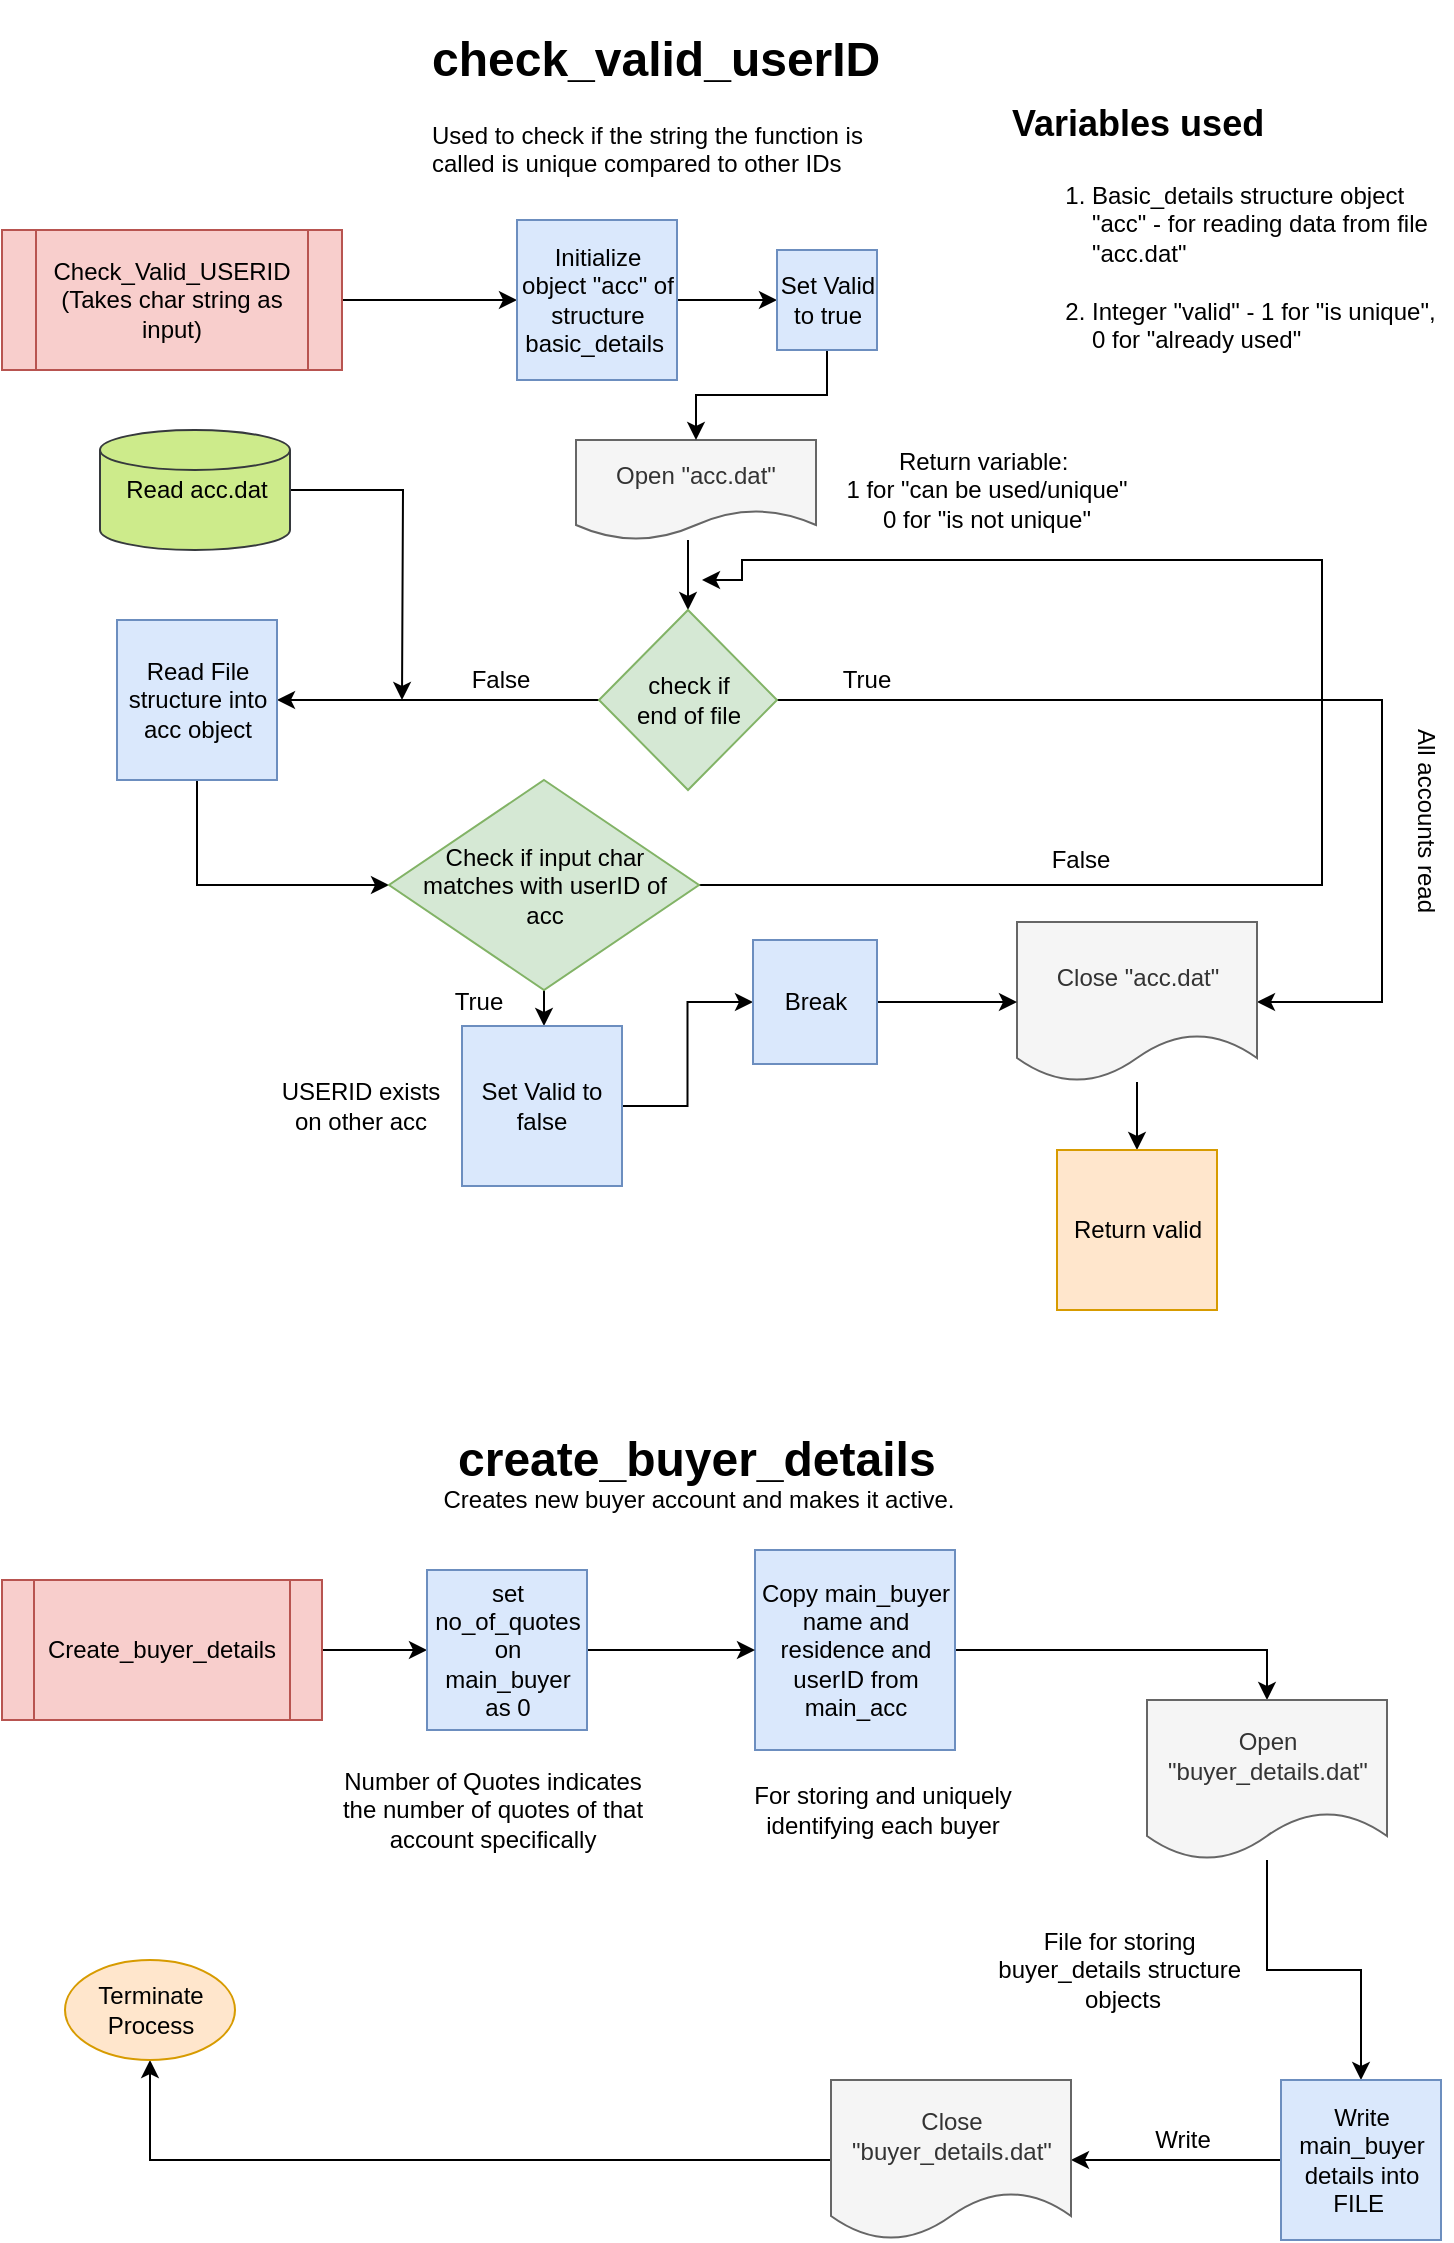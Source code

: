 <mxfile version="13.0.3" type="device"><diagram id="C5RBs43oDa-KdzZeNtuy" name="Page-1"><mxGraphModel dx="2107" dy="987" grid="1" gridSize="10" guides="1" tooltips="1" connect="1" arrows="1" fold="1" page="1" pageScale="1" pageWidth="827" pageHeight="1169" math="0" shadow="0"><root><mxCell id="WIyWlLk6GJQsqaUBKTNV-0"/><mxCell id="WIyWlLk6GJQsqaUBKTNV-1" parent="WIyWlLk6GJQsqaUBKTNV-0"/><mxCell id="reKKBWlsTgD-YEaupvIY-5" style="edgeStyle=orthogonalEdgeStyle;rounded=0;orthogonalLoop=1;jettySize=auto;html=1;entryX=0;entryY=0.5;entryDx=0;entryDy=0;" parent="WIyWlLk6GJQsqaUBKTNV-1" source="reKKBWlsTgD-YEaupvIY-0" target="reKKBWlsTgD-YEaupvIY-4" edge="1"><mxGeometry relative="1" as="geometry"/></mxCell><mxCell id="reKKBWlsTgD-YEaupvIY-0" value="Check_Valid_USERID (Takes char string as input)" style="shape=process;whiteSpace=wrap;html=1;backgroundOutline=1;spacingLeft=20;spacingRight=20;fillColor=#f8cecc;strokeColor=#b85450;" parent="WIyWlLk6GJQsqaUBKTNV-1" vertex="1"><mxGeometry x="60" y="125" width="170" height="70" as="geometry"/></mxCell><mxCell id="reKKBWlsTgD-YEaupvIY-10" value="" style="edgeStyle=orthogonalEdgeStyle;rounded=0;orthogonalLoop=1;jettySize=auto;html=1;" parent="WIyWlLk6GJQsqaUBKTNV-1" source="reKKBWlsTgD-YEaupvIY-1" target="reKKBWlsTgD-YEaupvIY-9" edge="1"><mxGeometry relative="1" as="geometry"><Array as="points"><mxPoint x="403" y="290"/><mxPoint x="403" y="290"/></Array></mxGeometry></mxCell><mxCell id="reKKBWlsTgD-YEaupvIY-1" value="Open &quot;acc.dat&quot;" style="shape=document;whiteSpace=wrap;html=1;boundedLbl=1;fillColor=#f5f5f5;strokeColor=#666666;fontColor=#333333;" parent="WIyWlLk6GJQsqaUBKTNV-1" vertex="1"><mxGeometry x="347" y="230" width="120" height="50" as="geometry"/></mxCell><mxCell id="reKKBWlsTgD-YEaupvIY-15" value="" style="edgeStyle=orthogonalEdgeStyle;rounded=0;orthogonalLoop=1;jettySize=auto;html=1;" parent="WIyWlLk6GJQsqaUBKTNV-1" source="reKKBWlsTgD-YEaupvIY-4" target="reKKBWlsTgD-YEaupvIY-14" edge="1"><mxGeometry relative="1" as="geometry"/></mxCell><mxCell id="reKKBWlsTgD-YEaupvIY-4" value="Initialize object &quot;acc&quot; of structure basic_details&amp;nbsp;" style="whiteSpace=wrap;html=1;aspect=fixed;fillColor=#dae8fc;strokeColor=#6c8ebf;" parent="WIyWlLk6GJQsqaUBKTNV-1" vertex="1"><mxGeometry x="317.5" y="120" width="80" height="80" as="geometry"/></mxCell><mxCell id="reKKBWlsTgD-YEaupvIY-19" style="edgeStyle=orthogonalEdgeStyle;rounded=0;orthogonalLoop=1;jettySize=auto;html=1;entryX=1;entryY=0.5;entryDx=0;entryDy=0;" parent="WIyWlLk6GJQsqaUBKTNV-1" source="reKKBWlsTgD-YEaupvIY-9" target="reKKBWlsTgD-YEaupvIY-12" edge="1"><mxGeometry relative="1" as="geometry"/></mxCell><mxCell id="5SANWs8qsFE5rDUGqetj-9" style="edgeStyle=orthogonalEdgeStyle;rounded=0;orthogonalLoop=1;jettySize=auto;html=1;exitX=1;exitY=0.5;exitDx=0;exitDy=0;entryX=1;entryY=0.5;entryDx=0;entryDy=0;" edge="1" parent="WIyWlLk6GJQsqaUBKTNV-1" source="reKKBWlsTgD-YEaupvIY-9" target="reKKBWlsTgD-YEaupvIY-33"><mxGeometry relative="1" as="geometry"><Array as="points"><mxPoint x="750" y="360"/><mxPoint x="750" y="511"/></Array></mxGeometry></mxCell><mxCell id="reKKBWlsTgD-YEaupvIY-9" value="check if end of file" style="rhombus;whiteSpace=wrap;html=1;spacingLeft=15;spacingRight=15;fillColor=#d5e8d4;strokeColor=#82b366;" parent="WIyWlLk6GJQsqaUBKTNV-1" vertex="1"><mxGeometry x="358.5" y="315" width="89" height="90" as="geometry"/></mxCell><mxCell id="reKKBWlsTgD-YEaupvIY-20" value="" style="edgeStyle=orthogonalEdgeStyle;rounded=0;orthogonalLoop=1;jettySize=auto;html=1;entryX=0;entryY=0.5;entryDx=0;entryDy=0;" parent="WIyWlLk6GJQsqaUBKTNV-1" source="reKKBWlsTgD-YEaupvIY-12" target="reKKBWlsTgD-YEaupvIY-13" edge="1"><mxGeometry relative="1" as="geometry"><Array as="points"><mxPoint x="157" y="453"/></Array></mxGeometry></mxCell><mxCell id="reKKBWlsTgD-YEaupvIY-12" value="Read File structure into acc object" style="whiteSpace=wrap;html=1;aspect=fixed;fillColor=#dae8fc;strokeColor=#6c8ebf;" parent="WIyWlLk6GJQsqaUBKTNV-1" vertex="1"><mxGeometry x="117.5" y="320" width="80" height="80" as="geometry"/></mxCell><mxCell id="reKKBWlsTgD-YEaupvIY-31" style="edgeStyle=orthogonalEdgeStyle;rounded=0;orthogonalLoop=1;jettySize=auto;html=1;" parent="WIyWlLk6GJQsqaUBKTNV-1" source="reKKBWlsTgD-YEaupvIY-13" edge="1"><mxGeometry relative="1" as="geometry"><mxPoint x="410" y="300" as="targetPoint"/><Array as="points"><mxPoint x="720" y="453"/><mxPoint x="720" y="290"/><mxPoint x="430" y="290"/><mxPoint x="430" y="300"/></Array></mxGeometry></mxCell><mxCell id="5SANWs8qsFE5rDUGqetj-5" value="" style="edgeStyle=orthogonalEdgeStyle;rounded=0;orthogonalLoop=1;jettySize=auto;html=1;" edge="1" parent="WIyWlLk6GJQsqaUBKTNV-1" source="reKKBWlsTgD-YEaupvIY-13" target="reKKBWlsTgD-YEaupvIY-25"><mxGeometry relative="1" as="geometry"><Array as="points"><mxPoint x="331" y="510"/><mxPoint x="331" y="510"/></Array></mxGeometry></mxCell><mxCell id="reKKBWlsTgD-YEaupvIY-13" value="Check if input char matches with userID of acc" style="rhombus;whiteSpace=wrap;html=1;spacingLeft=15;spacingRight=15;fillColor=#d5e8d4;strokeColor=#82b366;" parent="WIyWlLk6GJQsqaUBKTNV-1" vertex="1"><mxGeometry x="253.5" y="400" width="155" height="105" as="geometry"/></mxCell><mxCell id="reKKBWlsTgD-YEaupvIY-16" value="" style="edgeStyle=orthogonalEdgeStyle;rounded=0;orthogonalLoop=1;jettySize=auto;html=1;" parent="WIyWlLk6GJQsqaUBKTNV-1" source="reKKBWlsTgD-YEaupvIY-14" target="reKKBWlsTgD-YEaupvIY-1" edge="1"><mxGeometry relative="1" as="geometry"/></mxCell><mxCell id="reKKBWlsTgD-YEaupvIY-14" value="Set Valid to true" style="whiteSpace=wrap;html=1;aspect=fixed;fillColor=#dae8fc;strokeColor=#6c8ebf;" parent="WIyWlLk6GJQsqaUBKTNV-1" vertex="1"><mxGeometry x="447.5" y="135" width="50" height="50" as="geometry"/></mxCell><mxCell id="reKKBWlsTgD-YEaupvIY-24" style="edgeStyle=orthogonalEdgeStyle;rounded=0;orthogonalLoop=1;jettySize=auto;html=1;" parent="WIyWlLk6GJQsqaUBKTNV-1" source="reKKBWlsTgD-YEaupvIY-21" edge="1"><mxGeometry relative="1" as="geometry"><mxPoint x="260" y="360" as="targetPoint"/></mxGeometry></mxCell><mxCell id="reKKBWlsTgD-YEaupvIY-21" value="Read acc.dat" style="strokeWidth=1;html=1;shape=mxgraph.flowchart.database;fillColor=#cdeb8b;strokeColor=#36393d;" parent="WIyWlLk6GJQsqaUBKTNV-1" vertex="1"><mxGeometry x="109" y="225" width="95" height="60" as="geometry"/></mxCell><mxCell id="5SANWs8qsFE5rDUGqetj-7" value="" style="edgeStyle=orthogonalEdgeStyle;rounded=0;orthogonalLoop=1;jettySize=auto;html=1;" edge="1" parent="WIyWlLk6GJQsqaUBKTNV-1" source="reKKBWlsTgD-YEaupvIY-25" target="reKKBWlsTgD-YEaupvIY-26"><mxGeometry relative="1" as="geometry"/></mxCell><mxCell id="reKKBWlsTgD-YEaupvIY-25" value="Set Valid to false" style="whiteSpace=wrap;html=1;aspect=fixed;strokeWidth=1;fillColor=#dae8fc;strokeColor=#6c8ebf;" parent="WIyWlLk6GJQsqaUBKTNV-1" vertex="1"><mxGeometry x="290" y="523" width="80" height="80" as="geometry"/></mxCell><mxCell id="5SANWs8qsFE5rDUGqetj-10" value="" style="edgeStyle=orthogonalEdgeStyle;rounded=0;orthogonalLoop=1;jettySize=auto;html=1;" edge="1" parent="WIyWlLk6GJQsqaUBKTNV-1" source="reKKBWlsTgD-YEaupvIY-33" target="reKKBWlsTgD-YEaupvIY-35"><mxGeometry relative="1" as="geometry"/></mxCell><mxCell id="reKKBWlsTgD-YEaupvIY-33" value="Close &quot;acc.dat&quot;" style="shape=document;whiteSpace=wrap;html=1;boundedLbl=1;strokeWidth=1;fillColor=#f5f5f5;strokeColor=#666666;fontColor=#333333;" parent="WIyWlLk6GJQsqaUBKTNV-1" vertex="1"><mxGeometry x="567.5" y="471" width="120" height="80" as="geometry"/></mxCell><mxCell id="reKKBWlsTgD-YEaupvIY-35" value="Return valid" style="whiteSpace=wrap;html=1;aspect=fixed;strokeWidth=1;fillColor=#ffe6cc;strokeColor=#d79b00;" parent="WIyWlLk6GJQsqaUBKTNV-1" vertex="1"><mxGeometry x="587.5" y="585" width="80" height="80" as="geometry"/></mxCell><mxCell id="_uUEg4Bi89S1p9dz7JGv-0" value="&lt;h1&gt;check_valid_userID&lt;/h1&gt;&lt;p&gt;Used to check if the string the function is called is unique compared to other IDs&lt;/p&gt;" style="text;html=1;strokeColor=none;fillColor=none;spacing=5;spacingTop=-20;whiteSpace=wrap;overflow=hidden;rounded=0;" parent="WIyWlLk6GJQsqaUBKTNV-1" vertex="1"><mxGeometry x="270" y="20" width="234" height="120" as="geometry"/></mxCell><mxCell id="_uUEg4Bi89S1p9dz7JGv-1" value="&lt;h1&gt;&lt;font style=&quot;font-size: 18px&quot;&gt;Variables used&lt;/font&gt;&lt;/h1&gt;&lt;p&gt;&lt;/p&gt;&lt;ol&gt;&lt;li&gt;Basic_details structure object &quot;acc&quot; - for reading data from file &quot;acc.dat&quot;&lt;br&gt;&lt;br&gt;&lt;/li&gt;&lt;li&gt;Integer &quot;valid&quot; - 1 for &quot;is unique&quot;, 0 for &quot;already used&quot;&lt;/li&gt;&lt;/ol&gt;&lt;p&gt;&lt;/p&gt;" style="text;html=1;strokeColor=none;fillColor=none;spacing=5;spacingTop=-20;whiteSpace=wrap;overflow=hidden;rounded=0;" parent="WIyWlLk6GJQsqaUBKTNV-1" vertex="1"><mxGeometry x="560" y="50" width="225" height="160" as="geometry"/></mxCell><mxCell id="_uUEg4Bi89S1p9dz7JGv-2" value="Return variable:&amp;nbsp;&lt;br&gt;1 for &quot;can be used/unique&quot;&lt;br&gt;0 for &quot;is not unique&quot;" style="text;html=1;align=center;verticalAlign=middle;resizable=0;points=[];autosize=1;" parent="WIyWlLk6GJQsqaUBKTNV-1" vertex="1"><mxGeometry x="472" y="230" width="160" height="50" as="geometry"/></mxCell><mxCell id="_uUEg4Bi89S1p9dz7JGv-3" value="True" style="text;html=1;align=center;verticalAlign=middle;resizable=0;points=[];autosize=1;" parent="WIyWlLk6GJQsqaUBKTNV-1" vertex="1"><mxGeometry x="472" y="340" width="40" height="20" as="geometry"/></mxCell><mxCell id="_uUEg4Bi89S1p9dz7JGv-4" value="False" style="text;html=1;align=center;verticalAlign=middle;resizable=0;points=[];autosize=1;" parent="WIyWlLk6GJQsqaUBKTNV-1" vertex="1"><mxGeometry x="284" y="340" width="50" height="20" as="geometry"/></mxCell><mxCell id="_uUEg4Bi89S1p9dz7JGv-5" value="True" style="text;html=1;align=center;verticalAlign=middle;resizable=0;points=[];autosize=1;" parent="WIyWlLk6GJQsqaUBKTNV-1" vertex="1"><mxGeometry x="277.5" y="501" width="40" height="20" as="geometry"/></mxCell><mxCell id="_uUEg4Bi89S1p9dz7JGv-6" value="USERID exists &lt;br&gt;on other acc" style="text;html=1;align=center;verticalAlign=middle;resizable=0;points=[];autosize=1;" parent="WIyWlLk6GJQsqaUBKTNV-1" vertex="1"><mxGeometry x="194" y="548" width="90" height="30" as="geometry"/></mxCell><mxCell id="_uUEg4Bi89S1p9dz7JGv-7" value="False" style="text;html=1;align=center;verticalAlign=middle;resizable=0;points=[];autosize=1;" parent="WIyWlLk6GJQsqaUBKTNV-1" vertex="1"><mxGeometry x="574" y="430" width="50" height="20" as="geometry"/></mxCell><mxCell id="_uUEg4Bi89S1p9dz7JGv-8" value="All accounts read" style="text;html=1;align=center;verticalAlign=middle;resizable=0;points=[];autosize=1;rotation=90;" parent="WIyWlLk6GJQsqaUBKTNV-1" vertex="1"><mxGeometry x="717" y="410" width="110" height="20" as="geometry"/></mxCell><mxCell id="5SANWs8qsFE5rDUGqetj-8" style="edgeStyle=orthogonalEdgeStyle;rounded=0;orthogonalLoop=1;jettySize=auto;html=1;" edge="1" parent="WIyWlLk6GJQsqaUBKTNV-1" source="reKKBWlsTgD-YEaupvIY-26" target="reKKBWlsTgD-YEaupvIY-33"><mxGeometry relative="1" as="geometry"/></mxCell><mxCell id="reKKBWlsTgD-YEaupvIY-26" value="Break" style="whiteSpace=wrap;html=1;aspect=fixed;strokeWidth=1;fillColor=#dae8fc;strokeColor=#6c8ebf;" parent="WIyWlLk6GJQsqaUBKTNV-1" vertex="1"><mxGeometry x="435.5" y="480" width="62" height="62" as="geometry"/></mxCell><mxCell id="5SANWs8qsFE5rDUGqetj-11" style="edgeStyle=orthogonalEdgeStyle;rounded=0;orthogonalLoop=1;jettySize=auto;html=1;entryX=0;entryY=0.5;entryDx=0;entryDy=0;" edge="1" parent="WIyWlLk6GJQsqaUBKTNV-1" source="5SANWs8qsFE5rDUGqetj-12" target="5SANWs8qsFE5rDUGqetj-25"><mxGeometry relative="1" as="geometry"><mxPoint x="396.5" y="840" as="targetPoint"/></mxGeometry></mxCell><mxCell id="5SANWs8qsFE5rDUGqetj-12" value="Create_buyer_details" style="shape=process;whiteSpace=wrap;html=1;backgroundOutline=1;strokeWidth=1;fillColor=#f8cecc;strokeColor=#b85450;" vertex="1" parent="WIyWlLk6GJQsqaUBKTNV-1"><mxGeometry x="60" y="800" width="160" height="70" as="geometry"/></mxCell><mxCell id="5SANWs8qsFE5rDUGqetj-13" style="edgeStyle=orthogonalEdgeStyle;rounded=0;orthogonalLoop=1;jettySize=auto;html=1;entryX=0.5;entryY=0;entryDx=0;entryDy=0;" edge="1" parent="WIyWlLk6GJQsqaUBKTNV-1" source="5SANWs8qsFE5rDUGqetj-14" target="5SANWs8qsFE5rDUGqetj-16"><mxGeometry relative="1" as="geometry"/></mxCell><mxCell id="5SANWs8qsFE5rDUGqetj-14" value="Copy main_buyer name and residence and userID from main_acc" style="whiteSpace=wrap;html=1;aspect=fixed;strokeWidth=1;fillColor=#dae8fc;strokeColor=#6c8ebf;" vertex="1" parent="WIyWlLk6GJQsqaUBKTNV-1"><mxGeometry x="436.5" y="785" width="100" height="100" as="geometry"/></mxCell><mxCell id="5SANWs8qsFE5rDUGqetj-15" style="edgeStyle=orthogonalEdgeStyle;rounded=0;orthogonalLoop=1;jettySize=auto;html=1;entryX=0.5;entryY=0;entryDx=0;entryDy=0;" edge="1" parent="WIyWlLk6GJQsqaUBKTNV-1" source="5SANWs8qsFE5rDUGqetj-16" target="5SANWs8qsFE5rDUGqetj-19"><mxGeometry relative="1" as="geometry"/></mxCell><mxCell id="5SANWs8qsFE5rDUGqetj-16" value="Open &quot;buyer_details.dat&quot;" style="shape=document;whiteSpace=wrap;html=1;boundedLbl=1;strokeWidth=1;fillColor=#f5f5f5;strokeColor=#666666;fontColor=#333333;" vertex="1" parent="WIyWlLk6GJQsqaUBKTNV-1"><mxGeometry x="632.5" y="860" width="120" height="80" as="geometry"/></mxCell><mxCell id="5SANWs8qsFE5rDUGqetj-18" style="edgeStyle=orthogonalEdgeStyle;rounded=0;orthogonalLoop=1;jettySize=auto;html=1;entryX=1;entryY=0.5;entryDx=0;entryDy=0;" edge="1" parent="WIyWlLk6GJQsqaUBKTNV-1" source="5SANWs8qsFE5rDUGqetj-19" target="5SANWs8qsFE5rDUGqetj-22"><mxGeometry relative="1" as="geometry"/></mxCell><mxCell id="5SANWs8qsFE5rDUGqetj-19" value="Write main_buyer details into FILE&amp;nbsp;" style="whiteSpace=wrap;html=1;aspect=fixed;strokeWidth=1;fillColor=#dae8fc;strokeColor=#6c8ebf;" vertex="1" parent="WIyWlLk6GJQsqaUBKTNV-1"><mxGeometry x="699.5" y="1050" width="80" height="80" as="geometry"/></mxCell><mxCell id="5SANWs8qsFE5rDUGqetj-21" value="" style="edgeStyle=orthogonalEdgeStyle;rounded=0;orthogonalLoop=1;jettySize=auto;html=1;" edge="1" parent="WIyWlLk6GJQsqaUBKTNV-1" source="5SANWs8qsFE5rDUGqetj-22" target="5SANWs8qsFE5rDUGqetj-23"><mxGeometry relative="1" as="geometry"/></mxCell><mxCell id="5SANWs8qsFE5rDUGqetj-22" value="Close &quot;buyer_details.dat&quot;" style="shape=document;whiteSpace=wrap;html=1;boundedLbl=1;strokeWidth=1;fillColor=#f5f5f5;strokeColor=#666666;fontColor=#333333;" vertex="1" parent="WIyWlLk6GJQsqaUBKTNV-1"><mxGeometry x="474.5" y="1050" width="120" height="80" as="geometry"/></mxCell><mxCell id="5SANWs8qsFE5rDUGqetj-23" value="Terminate Process" style="ellipse;whiteSpace=wrap;html=1;strokeWidth=1;fillColor=#ffe6cc;strokeColor=#d79b00;" vertex="1" parent="WIyWlLk6GJQsqaUBKTNV-1"><mxGeometry x="91.5" y="990" width="85" height="50" as="geometry"/></mxCell><mxCell id="5SANWs8qsFE5rDUGqetj-24" value="" style="edgeStyle=orthogonalEdgeStyle;rounded=0;orthogonalLoop=1;jettySize=auto;html=1;" edge="1" parent="WIyWlLk6GJQsqaUBKTNV-1" source="5SANWs8qsFE5rDUGqetj-25" target="5SANWs8qsFE5rDUGqetj-14"><mxGeometry relative="1" as="geometry"/></mxCell><mxCell id="5SANWs8qsFE5rDUGqetj-25" value="set no_of_quotes on main_buyer as 0" style="whiteSpace=wrap;html=1;aspect=fixed;strokeWidth=1;fillColor=#dae8fc;strokeColor=#6c8ebf;" vertex="1" parent="WIyWlLk6GJQsqaUBKTNV-1"><mxGeometry x="272.5" y="795" width="80" height="80" as="geometry"/></mxCell><mxCell id="5SANWs8qsFE5rDUGqetj-26" value="&lt;h1&gt;create_buyer_details&lt;/h1&gt;&lt;p&gt;&lt;br&gt;&lt;/p&gt;" style="text;html=1;strokeColor=none;fillColor=none;spacing=5;spacingTop=-20;whiteSpace=wrap;overflow=hidden;rounded=0;" vertex="1" parent="WIyWlLk6GJQsqaUBKTNV-1"><mxGeometry x="282.5" y="720" width="250" height="50" as="geometry"/></mxCell><mxCell id="5SANWs8qsFE5rDUGqetj-27" value="Number of Quotes indicates&lt;br&gt;the number of quotes of that&lt;br&gt;account specifically" style="text;html=1;align=center;verticalAlign=middle;resizable=0;points=[];autosize=1;" vertex="1" parent="WIyWlLk6GJQsqaUBKTNV-1"><mxGeometry x="220" y="890" width="170" height="50" as="geometry"/></mxCell><mxCell id="5SANWs8qsFE5rDUGqetj-28" value="For storing and uniquely&lt;br&gt;identifying each buyer" style="text;html=1;align=center;verticalAlign=middle;resizable=0;points=[];autosize=1;" vertex="1" parent="WIyWlLk6GJQsqaUBKTNV-1"><mxGeometry x="430" y="900" width="140" height="30" as="geometry"/></mxCell><mxCell id="5SANWs8qsFE5rDUGqetj-29" value="Write" style="text;html=1;align=center;verticalAlign=middle;resizable=0;points=[];autosize=1;" vertex="1" parent="WIyWlLk6GJQsqaUBKTNV-1"><mxGeometry x="630" y="1070" width="40" height="20" as="geometry"/></mxCell><mxCell id="5SANWs8qsFE5rDUGqetj-30" value="File for storing&amp;nbsp;&lt;br&gt;buyer_details structure&amp;nbsp;&lt;br&gt;objects" style="text;html=1;align=center;verticalAlign=middle;resizable=0;points=[];autosize=1;" vertex="1" parent="WIyWlLk6GJQsqaUBKTNV-1"><mxGeometry x="550" y="970" width="140" height="50" as="geometry"/></mxCell><mxCell id="5SANWs8qsFE5rDUGqetj-31" value="&lt;span style=&quot;text-align: left&quot;&gt;Creates new buyer account and makes it active.&lt;/span&gt;" style="text;html=1;align=center;verticalAlign=middle;resizable=0;points=[];autosize=1;" vertex="1" parent="WIyWlLk6GJQsqaUBKTNV-1"><mxGeometry x="272.5" y="750" width="270" height="20" as="geometry"/></mxCell></root></mxGraphModel></diagram></mxfile>
